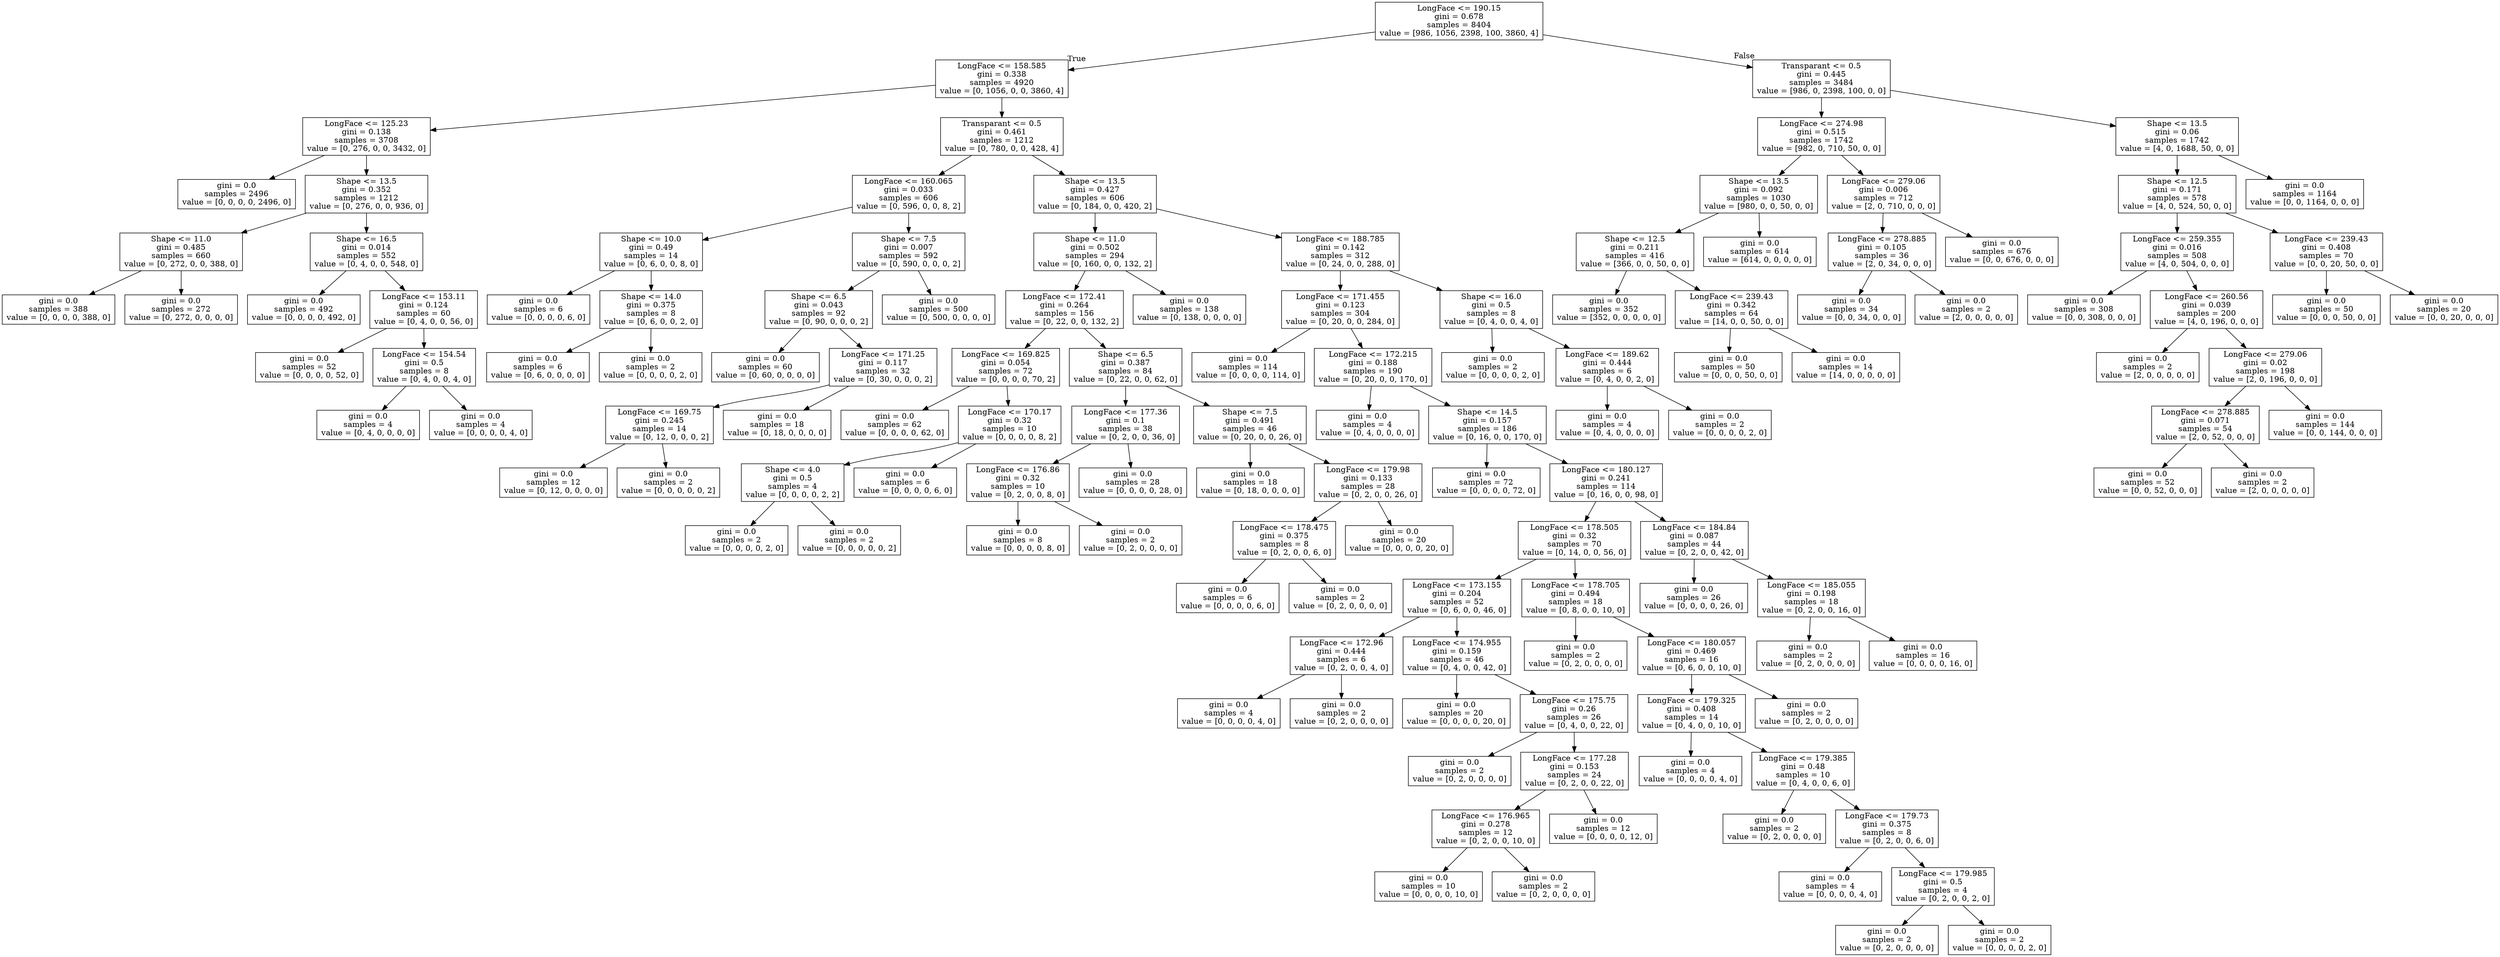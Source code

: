 digraph Tree {
node [shape=box] ;
0 [label="LongFace <= 190.15\ngini = 0.678\nsamples = 8404\nvalue = [986, 1056, 2398, 100, 3860, 4]"] ;
1 [label="LongFace <= 158.585\ngini = 0.338\nsamples = 4920\nvalue = [0, 1056, 0, 0, 3860, 4]"] ;
0 -> 1 [labeldistance=2.5, labelangle=45, headlabel="True"] ;
2 [label="LongFace <= 125.23\ngini = 0.138\nsamples = 3708\nvalue = [0, 276, 0, 0, 3432, 0]"] ;
1 -> 2 ;
3 [label="gini = 0.0\nsamples = 2496\nvalue = [0, 0, 0, 0, 2496, 0]"] ;
2 -> 3 ;
4 [label="Shape <= 13.5\ngini = 0.352\nsamples = 1212\nvalue = [0, 276, 0, 0, 936, 0]"] ;
2 -> 4 ;
5 [label="Shape <= 11.0\ngini = 0.485\nsamples = 660\nvalue = [0, 272, 0, 0, 388, 0]"] ;
4 -> 5 ;
6 [label="gini = 0.0\nsamples = 388\nvalue = [0, 0, 0, 0, 388, 0]"] ;
5 -> 6 ;
7 [label="gini = 0.0\nsamples = 272\nvalue = [0, 272, 0, 0, 0, 0]"] ;
5 -> 7 ;
8 [label="Shape <= 16.5\ngini = 0.014\nsamples = 552\nvalue = [0, 4, 0, 0, 548, 0]"] ;
4 -> 8 ;
9 [label="gini = 0.0\nsamples = 492\nvalue = [0, 0, 0, 0, 492, 0]"] ;
8 -> 9 ;
10 [label="LongFace <= 153.11\ngini = 0.124\nsamples = 60\nvalue = [0, 4, 0, 0, 56, 0]"] ;
8 -> 10 ;
11 [label="gini = 0.0\nsamples = 52\nvalue = [0, 0, 0, 0, 52, 0]"] ;
10 -> 11 ;
12 [label="LongFace <= 154.54\ngini = 0.5\nsamples = 8\nvalue = [0, 4, 0, 0, 4, 0]"] ;
10 -> 12 ;
13 [label="gini = 0.0\nsamples = 4\nvalue = [0, 4, 0, 0, 0, 0]"] ;
12 -> 13 ;
14 [label="gini = 0.0\nsamples = 4\nvalue = [0, 0, 0, 0, 4, 0]"] ;
12 -> 14 ;
15 [label="Transparant <= 0.5\ngini = 0.461\nsamples = 1212\nvalue = [0, 780, 0, 0, 428, 4]"] ;
1 -> 15 ;
16 [label="LongFace <= 160.065\ngini = 0.033\nsamples = 606\nvalue = [0, 596, 0, 0, 8, 2]"] ;
15 -> 16 ;
17 [label="Shape <= 10.0\ngini = 0.49\nsamples = 14\nvalue = [0, 6, 0, 0, 8, 0]"] ;
16 -> 17 ;
18 [label="gini = 0.0\nsamples = 6\nvalue = [0, 0, 0, 0, 6, 0]"] ;
17 -> 18 ;
19 [label="Shape <= 14.0\ngini = 0.375\nsamples = 8\nvalue = [0, 6, 0, 0, 2, 0]"] ;
17 -> 19 ;
20 [label="gini = 0.0\nsamples = 6\nvalue = [0, 6, 0, 0, 0, 0]"] ;
19 -> 20 ;
21 [label="gini = 0.0\nsamples = 2\nvalue = [0, 0, 0, 0, 2, 0]"] ;
19 -> 21 ;
22 [label="Shape <= 7.5\ngini = 0.007\nsamples = 592\nvalue = [0, 590, 0, 0, 0, 2]"] ;
16 -> 22 ;
23 [label="Shape <= 6.5\ngini = 0.043\nsamples = 92\nvalue = [0, 90, 0, 0, 0, 2]"] ;
22 -> 23 ;
24 [label="gini = 0.0\nsamples = 60\nvalue = [0, 60, 0, 0, 0, 0]"] ;
23 -> 24 ;
25 [label="LongFace <= 171.25\ngini = 0.117\nsamples = 32\nvalue = [0, 30, 0, 0, 0, 2]"] ;
23 -> 25 ;
26 [label="LongFace <= 169.75\ngini = 0.245\nsamples = 14\nvalue = [0, 12, 0, 0, 0, 2]"] ;
25 -> 26 ;
27 [label="gini = 0.0\nsamples = 12\nvalue = [0, 12, 0, 0, 0, 0]"] ;
26 -> 27 ;
28 [label="gini = 0.0\nsamples = 2\nvalue = [0, 0, 0, 0, 0, 2]"] ;
26 -> 28 ;
29 [label="gini = 0.0\nsamples = 18\nvalue = [0, 18, 0, 0, 0, 0]"] ;
25 -> 29 ;
30 [label="gini = 0.0\nsamples = 500\nvalue = [0, 500, 0, 0, 0, 0]"] ;
22 -> 30 ;
31 [label="Shape <= 13.5\ngini = 0.427\nsamples = 606\nvalue = [0, 184, 0, 0, 420, 2]"] ;
15 -> 31 ;
32 [label="Shape <= 11.0\ngini = 0.502\nsamples = 294\nvalue = [0, 160, 0, 0, 132, 2]"] ;
31 -> 32 ;
33 [label="LongFace <= 172.41\ngini = 0.264\nsamples = 156\nvalue = [0, 22, 0, 0, 132, 2]"] ;
32 -> 33 ;
34 [label="LongFace <= 169.825\ngini = 0.054\nsamples = 72\nvalue = [0, 0, 0, 0, 70, 2]"] ;
33 -> 34 ;
35 [label="gini = 0.0\nsamples = 62\nvalue = [0, 0, 0, 0, 62, 0]"] ;
34 -> 35 ;
36 [label="LongFace <= 170.17\ngini = 0.32\nsamples = 10\nvalue = [0, 0, 0, 0, 8, 2]"] ;
34 -> 36 ;
37 [label="Shape <= 4.0\ngini = 0.5\nsamples = 4\nvalue = [0, 0, 0, 0, 2, 2]"] ;
36 -> 37 ;
38 [label="gini = 0.0\nsamples = 2\nvalue = [0, 0, 0, 0, 2, 0]"] ;
37 -> 38 ;
39 [label="gini = 0.0\nsamples = 2\nvalue = [0, 0, 0, 0, 0, 2]"] ;
37 -> 39 ;
40 [label="gini = 0.0\nsamples = 6\nvalue = [0, 0, 0, 0, 6, 0]"] ;
36 -> 40 ;
41 [label="Shape <= 6.5\ngini = 0.387\nsamples = 84\nvalue = [0, 22, 0, 0, 62, 0]"] ;
33 -> 41 ;
42 [label="LongFace <= 177.36\ngini = 0.1\nsamples = 38\nvalue = [0, 2, 0, 0, 36, 0]"] ;
41 -> 42 ;
43 [label="LongFace <= 176.86\ngini = 0.32\nsamples = 10\nvalue = [0, 2, 0, 0, 8, 0]"] ;
42 -> 43 ;
44 [label="gini = 0.0\nsamples = 8\nvalue = [0, 0, 0, 0, 8, 0]"] ;
43 -> 44 ;
45 [label="gini = 0.0\nsamples = 2\nvalue = [0, 2, 0, 0, 0, 0]"] ;
43 -> 45 ;
46 [label="gini = 0.0\nsamples = 28\nvalue = [0, 0, 0, 0, 28, 0]"] ;
42 -> 46 ;
47 [label="Shape <= 7.5\ngini = 0.491\nsamples = 46\nvalue = [0, 20, 0, 0, 26, 0]"] ;
41 -> 47 ;
48 [label="gini = 0.0\nsamples = 18\nvalue = [0, 18, 0, 0, 0, 0]"] ;
47 -> 48 ;
49 [label="LongFace <= 179.98\ngini = 0.133\nsamples = 28\nvalue = [0, 2, 0, 0, 26, 0]"] ;
47 -> 49 ;
50 [label="LongFace <= 178.475\ngini = 0.375\nsamples = 8\nvalue = [0, 2, 0, 0, 6, 0]"] ;
49 -> 50 ;
51 [label="gini = 0.0\nsamples = 6\nvalue = [0, 0, 0, 0, 6, 0]"] ;
50 -> 51 ;
52 [label="gini = 0.0\nsamples = 2\nvalue = [0, 2, 0, 0, 0, 0]"] ;
50 -> 52 ;
53 [label="gini = 0.0\nsamples = 20\nvalue = [0, 0, 0, 0, 20, 0]"] ;
49 -> 53 ;
54 [label="gini = 0.0\nsamples = 138\nvalue = [0, 138, 0, 0, 0, 0]"] ;
32 -> 54 ;
55 [label="LongFace <= 188.785\ngini = 0.142\nsamples = 312\nvalue = [0, 24, 0, 0, 288, 0]"] ;
31 -> 55 ;
56 [label="LongFace <= 171.455\ngini = 0.123\nsamples = 304\nvalue = [0, 20, 0, 0, 284, 0]"] ;
55 -> 56 ;
57 [label="gini = 0.0\nsamples = 114\nvalue = [0, 0, 0, 0, 114, 0]"] ;
56 -> 57 ;
58 [label="LongFace <= 172.215\ngini = 0.188\nsamples = 190\nvalue = [0, 20, 0, 0, 170, 0]"] ;
56 -> 58 ;
59 [label="gini = 0.0\nsamples = 4\nvalue = [0, 4, 0, 0, 0, 0]"] ;
58 -> 59 ;
60 [label="Shape <= 14.5\ngini = 0.157\nsamples = 186\nvalue = [0, 16, 0, 0, 170, 0]"] ;
58 -> 60 ;
61 [label="gini = 0.0\nsamples = 72\nvalue = [0, 0, 0, 0, 72, 0]"] ;
60 -> 61 ;
62 [label="LongFace <= 180.127\ngini = 0.241\nsamples = 114\nvalue = [0, 16, 0, 0, 98, 0]"] ;
60 -> 62 ;
63 [label="LongFace <= 178.505\ngini = 0.32\nsamples = 70\nvalue = [0, 14, 0, 0, 56, 0]"] ;
62 -> 63 ;
64 [label="LongFace <= 173.155\ngini = 0.204\nsamples = 52\nvalue = [0, 6, 0, 0, 46, 0]"] ;
63 -> 64 ;
65 [label="LongFace <= 172.96\ngini = 0.444\nsamples = 6\nvalue = [0, 2, 0, 0, 4, 0]"] ;
64 -> 65 ;
66 [label="gini = 0.0\nsamples = 4\nvalue = [0, 0, 0, 0, 4, 0]"] ;
65 -> 66 ;
67 [label="gini = 0.0\nsamples = 2\nvalue = [0, 2, 0, 0, 0, 0]"] ;
65 -> 67 ;
68 [label="LongFace <= 174.955\ngini = 0.159\nsamples = 46\nvalue = [0, 4, 0, 0, 42, 0]"] ;
64 -> 68 ;
69 [label="gini = 0.0\nsamples = 20\nvalue = [0, 0, 0, 0, 20, 0]"] ;
68 -> 69 ;
70 [label="LongFace <= 175.75\ngini = 0.26\nsamples = 26\nvalue = [0, 4, 0, 0, 22, 0]"] ;
68 -> 70 ;
71 [label="gini = 0.0\nsamples = 2\nvalue = [0, 2, 0, 0, 0, 0]"] ;
70 -> 71 ;
72 [label="LongFace <= 177.28\ngini = 0.153\nsamples = 24\nvalue = [0, 2, 0, 0, 22, 0]"] ;
70 -> 72 ;
73 [label="LongFace <= 176.965\ngini = 0.278\nsamples = 12\nvalue = [0, 2, 0, 0, 10, 0]"] ;
72 -> 73 ;
74 [label="gini = 0.0\nsamples = 10\nvalue = [0, 0, 0, 0, 10, 0]"] ;
73 -> 74 ;
75 [label="gini = 0.0\nsamples = 2\nvalue = [0, 2, 0, 0, 0, 0]"] ;
73 -> 75 ;
76 [label="gini = 0.0\nsamples = 12\nvalue = [0, 0, 0, 0, 12, 0]"] ;
72 -> 76 ;
77 [label="LongFace <= 178.705\ngini = 0.494\nsamples = 18\nvalue = [0, 8, 0, 0, 10, 0]"] ;
63 -> 77 ;
78 [label="gini = 0.0\nsamples = 2\nvalue = [0, 2, 0, 0, 0, 0]"] ;
77 -> 78 ;
79 [label="LongFace <= 180.057\ngini = 0.469\nsamples = 16\nvalue = [0, 6, 0, 0, 10, 0]"] ;
77 -> 79 ;
80 [label="LongFace <= 179.325\ngini = 0.408\nsamples = 14\nvalue = [0, 4, 0, 0, 10, 0]"] ;
79 -> 80 ;
81 [label="gini = 0.0\nsamples = 4\nvalue = [0, 0, 0, 0, 4, 0]"] ;
80 -> 81 ;
82 [label="LongFace <= 179.385\ngini = 0.48\nsamples = 10\nvalue = [0, 4, 0, 0, 6, 0]"] ;
80 -> 82 ;
83 [label="gini = 0.0\nsamples = 2\nvalue = [0, 2, 0, 0, 0, 0]"] ;
82 -> 83 ;
84 [label="LongFace <= 179.73\ngini = 0.375\nsamples = 8\nvalue = [0, 2, 0, 0, 6, 0]"] ;
82 -> 84 ;
85 [label="gini = 0.0\nsamples = 4\nvalue = [0, 0, 0, 0, 4, 0]"] ;
84 -> 85 ;
86 [label="LongFace <= 179.985\ngini = 0.5\nsamples = 4\nvalue = [0, 2, 0, 0, 2, 0]"] ;
84 -> 86 ;
87 [label="gini = 0.0\nsamples = 2\nvalue = [0, 2, 0, 0, 0, 0]"] ;
86 -> 87 ;
88 [label="gini = 0.0\nsamples = 2\nvalue = [0, 0, 0, 0, 2, 0]"] ;
86 -> 88 ;
89 [label="gini = 0.0\nsamples = 2\nvalue = [0, 2, 0, 0, 0, 0]"] ;
79 -> 89 ;
90 [label="LongFace <= 184.84\ngini = 0.087\nsamples = 44\nvalue = [0, 2, 0, 0, 42, 0]"] ;
62 -> 90 ;
91 [label="gini = 0.0\nsamples = 26\nvalue = [0, 0, 0, 0, 26, 0]"] ;
90 -> 91 ;
92 [label="LongFace <= 185.055\ngini = 0.198\nsamples = 18\nvalue = [0, 2, 0, 0, 16, 0]"] ;
90 -> 92 ;
93 [label="gini = 0.0\nsamples = 2\nvalue = [0, 2, 0, 0, 0, 0]"] ;
92 -> 93 ;
94 [label="gini = 0.0\nsamples = 16\nvalue = [0, 0, 0, 0, 16, 0]"] ;
92 -> 94 ;
95 [label="Shape <= 16.0\ngini = 0.5\nsamples = 8\nvalue = [0, 4, 0, 0, 4, 0]"] ;
55 -> 95 ;
96 [label="gini = 0.0\nsamples = 2\nvalue = [0, 0, 0, 0, 2, 0]"] ;
95 -> 96 ;
97 [label="LongFace <= 189.62\ngini = 0.444\nsamples = 6\nvalue = [0, 4, 0, 0, 2, 0]"] ;
95 -> 97 ;
98 [label="gini = 0.0\nsamples = 4\nvalue = [0, 4, 0, 0, 0, 0]"] ;
97 -> 98 ;
99 [label="gini = 0.0\nsamples = 2\nvalue = [0, 0, 0, 0, 2, 0]"] ;
97 -> 99 ;
100 [label="Transparant <= 0.5\ngini = 0.445\nsamples = 3484\nvalue = [986, 0, 2398, 100, 0, 0]"] ;
0 -> 100 [labeldistance=2.5, labelangle=-45, headlabel="False"] ;
101 [label="LongFace <= 274.98\ngini = 0.515\nsamples = 1742\nvalue = [982, 0, 710, 50, 0, 0]"] ;
100 -> 101 ;
102 [label="Shape <= 13.5\ngini = 0.092\nsamples = 1030\nvalue = [980, 0, 0, 50, 0, 0]"] ;
101 -> 102 ;
103 [label="Shape <= 12.5\ngini = 0.211\nsamples = 416\nvalue = [366, 0, 0, 50, 0, 0]"] ;
102 -> 103 ;
104 [label="gini = 0.0\nsamples = 352\nvalue = [352, 0, 0, 0, 0, 0]"] ;
103 -> 104 ;
105 [label="LongFace <= 239.43\ngini = 0.342\nsamples = 64\nvalue = [14, 0, 0, 50, 0, 0]"] ;
103 -> 105 ;
106 [label="gini = 0.0\nsamples = 50\nvalue = [0, 0, 0, 50, 0, 0]"] ;
105 -> 106 ;
107 [label="gini = 0.0\nsamples = 14\nvalue = [14, 0, 0, 0, 0, 0]"] ;
105 -> 107 ;
108 [label="gini = 0.0\nsamples = 614\nvalue = [614, 0, 0, 0, 0, 0]"] ;
102 -> 108 ;
109 [label="LongFace <= 279.06\ngini = 0.006\nsamples = 712\nvalue = [2, 0, 710, 0, 0, 0]"] ;
101 -> 109 ;
110 [label="LongFace <= 278.885\ngini = 0.105\nsamples = 36\nvalue = [2, 0, 34, 0, 0, 0]"] ;
109 -> 110 ;
111 [label="gini = 0.0\nsamples = 34\nvalue = [0, 0, 34, 0, 0, 0]"] ;
110 -> 111 ;
112 [label="gini = 0.0\nsamples = 2\nvalue = [2, 0, 0, 0, 0, 0]"] ;
110 -> 112 ;
113 [label="gini = 0.0\nsamples = 676\nvalue = [0, 0, 676, 0, 0, 0]"] ;
109 -> 113 ;
114 [label="Shape <= 13.5\ngini = 0.06\nsamples = 1742\nvalue = [4, 0, 1688, 50, 0, 0]"] ;
100 -> 114 ;
115 [label="Shape <= 12.5\ngini = 0.171\nsamples = 578\nvalue = [4, 0, 524, 50, 0, 0]"] ;
114 -> 115 ;
116 [label="LongFace <= 259.355\ngini = 0.016\nsamples = 508\nvalue = [4, 0, 504, 0, 0, 0]"] ;
115 -> 116 ;
117 [label="gini = 0.0\nsamples = 308\nvalue = [0, 0, 308, 0, 0, 0]"] ;
116 -> 117 ;
118 [label="LongFace <= 260.56\ngini = 0.039\nsamples = 200\nvalue = [4, 0, 196, 0, 0, 0]"] ;
116 -> 118 ;
119 [label="gini = 0.0\nsamples = 2\nvalue = [2, 0, 0, 0, 0, 0]"] ;
118 -> 119 ;
120 [label="LongFace <= 279.06\ngini = 0.02\nsamples = 198\nvalue = [2, 0, 196, 0, 0, 0]"] ;
118 -> 120 ;
121 [label="LongFace <= 278.885\ngini = 0.071\nsamples = 54\nvalue = [2, 0, 52, 0, 0, 0]"] ;
120 -> 121 ;
122 [label="gini = 0.0\nsamples = 52\nvalue = [0, 0, 52, 0, 0, 0]"] ;
121 -> 122 ;
123 [label="gini = 0.0\nsamples = 2\nvalue = [2, 0, 0, 0, 0, 0]"] ;
121 -> 123 ;
124 [label="gini = 0.0\nsamples = 144\nvalue = [0, 0, 144, 0, 0, 0]"] ;
120 -> 124 ;
125 [label="LongFace <= 239.43\ngini = 0.408\nsamples = 70\nvalue = [0, 0, 20, 50, 0, 0]"] ;
115 -> 125 ;
126 [label="gini = 0.0\nsamples = 50\nvalue = [0, 0, 0, 50, 0, 0]"] ;
125 -> 126 ;
127 [label="gini = 0.0\nsamples = 20\nvalue = [0, 0, 20, 0, 0, 0]"] ;
125 -> 127 ;
128 [label="gini = 0.0\nsamples = 1164\nvalue = [0, 0, 1164, 0, 0, 0]"] ;
114 -> 128 ;
}